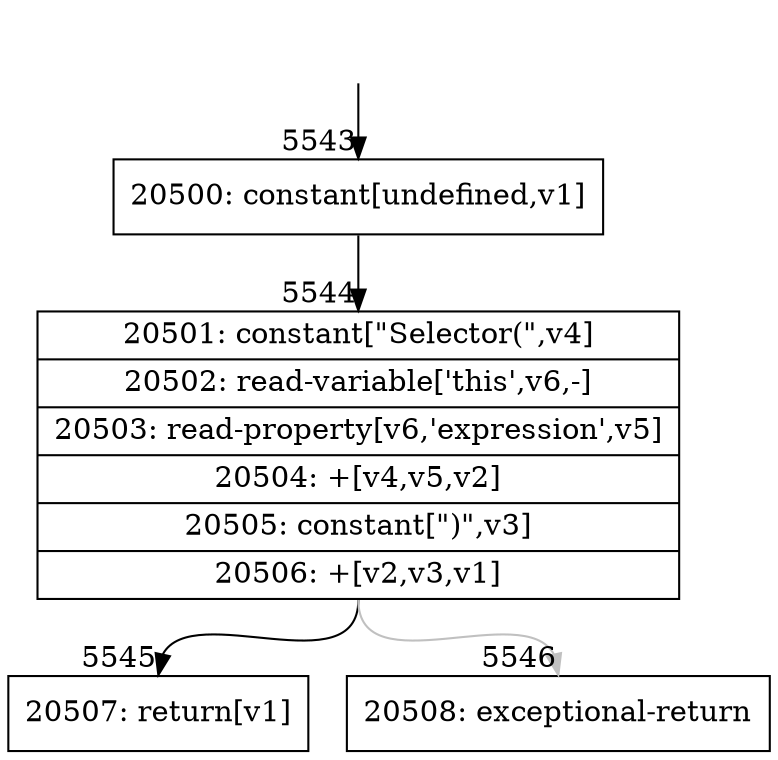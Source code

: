 digraph {
rankdir="TD"
BB_entry381[shape=none,label=""];
BB_entry381 -> BB5543 [tailport=s, headport=n, headlabel="    5543"]
BB5543 [shape=record label="{20500: constant[undefined,v1]}" ] 
BB5543 -> BB5544 [tailport=s, headport=n, headlabel="      5544"]
BB5544 [shape=record label="{20501: constant[\"Selector(\",v4]|20502: read-variable['this',v6,-]|20503: read-property[v6,'expression',v5]|20504: +[v4,v5,v2]|20505: constant[\")\",v3]|20506: +[v2,v3,v1]}" ] 
BB5544 -> BB5545 [tailport=s, headport=n, headlabel="      5545"]
BB5544 -> BB5546 [tailport=s, headport=n, color=gray, headlabel="      5546"]
BB5545 [shape=record label="{20507: return[v1]}" ] 
BB5546 [shape=record label="{20508: exceptional-return}" ] 
//#$~ 3896
}
